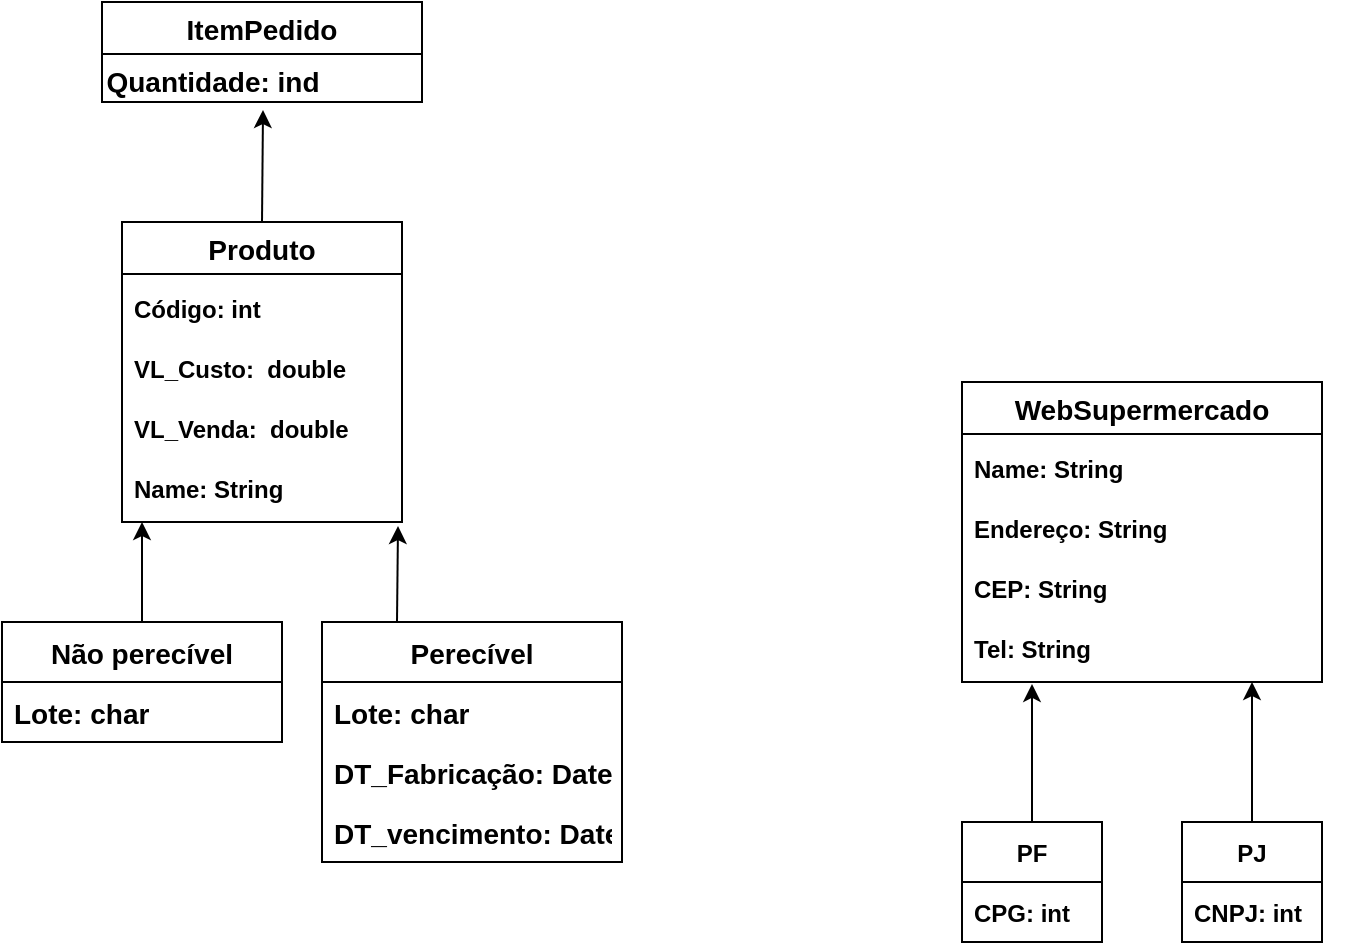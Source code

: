 <mxfile version="17.4.0" type="github"><diagram id="VSjbvk9HAhKkp6GiBZ0O" name="Page-1"><mxGraphModel dx="1729" dy="615" grid="1" gridSize="10" guides="1" tooltips="1" connect="1" arrows="1" fold="1" page="1" pageScale="1" pageWidth="827" pageHeight="1169" math="0" shadow="0"><root><mxCell id="0"/><mxCell id="1" parent="0"/><mxCell id="J3wJzkxK9QGcMXkooG4M-55" style="edgeStyle=elbowEdgeStyle;rounded=0;orthogonalLoop=1;jettySize=auto;html=1;exitX=0.5;exitY=0;exitDx=0;exitDy=0;fontFamily=Helvetica;fontSize=14;fontColor=default;startSize=26;" edge="1" parent="1" source="J3wJzkxK9QGcMXkooG4M-24" target="J3wJzkxK9QGcMXkooG4M-7"><mxGeometry relative="1" as="geometry"/></mxCell><mxCell id="J3wJzkxK9QGcMXkooG4M-24" value="PJ" style="swimlane;fontStyle=1;childLayout=stackLayout;horizontal=1;startSize=30;horizontalStack=0;resizeParent=1;resizeParentMax=0;resizeLast=0;collapsible=1;marginBottom=0;" vertex="1" parent="1"><mxGeometry x="500" y="1170" width="70" height="60" as="geometry"><mxRectangle x="130" y="510" width="50" height="30" as="alternateBounds"/></mxGeometry></mxCell><mxCell id="J3wJzkxK9QGcMXkooG4M-25" value="CNPJ: int" style="text;strokeColor=none;fillColor=none;align=left;verticalAlign=middle;spacingLeft=4;spacingRight=4;overflow=hidden;points=[[0,0.5],[1,0.5]];portConstraint=eastwest;rotatable=0;fontStyle=1" vertex="1" parent="J3wJzkxK9QGcMXkooG4M-24"><mxGeometry y="30" width="70" height="30" as="geometry"/></mxCell><mxCell id="J3wJzkxK9QGcMXkooG4M-53" style="edgeStyle=elbowEdgeStyle;rounded=0;orthogonalLoop=1;jettySize=auto;html=1;exitX=0.5;exitY=0;exitDx=0;exitDy=0;fontFamily=Helvetica;fontSize=14;fontColor=default;startSize=26;entryX=0.219;entryY=1.033;entryDx=0;entryDy=0;entryPerimeter=0;" edge="1" parent="1" source="J3wJzkxK9QGcMXkooG4M-28" target="J3wJzkxK9QGcMXkooG4M-7"><mxGeometry relative="1" as="geometry"><mxPoint x="425" y="1110" as="targetPoint"/></mxGeometry></mxCell><mxCell id="J3wJzkxK9QGcMXkooG4M-28" value="PF" style="swimlane;fontStyle=1;childLayout=stackLayout;horizontal=1;startSize=30;horizontalStack=0;resizeParent=1;resizeParentMax=0;resizeLast=0;collapsible=1;marginBottom=0;" vertex="1" parent="1"><mxGeometry x="390" y="1170" width="70" height="60" as="geometry"/></mxCell><mxCell id="J3wJzkxK9QGcMXkooG4M-29" value="CPG: int" style="text;strokeColor=none;fillColor=none;align=left;verticalAlign=middle;spacingLeft=4;spacingRight=4;overflow=hidden;points=[[0,0.5],[1,0.5]];portConstraint=eastwest;rotatable=0;fontStyle=1" vertex="1" parent="J3wJzkxK9QGcMXkooG4M-28"><mxGeometry y="30" width="70" height="30" as="geometry"/></mxCell><mxCell id="J3wJzkxK9QGcMXkooG4M-50" value="WebSupermercado" style="swimlane;fontFamily=Helvetica;fontSize=14;fontColor=default;startSize=26;strokeColor=default;fillColor=default;" vertex="1" parent="1"><mxGeometry x="390" y="950" width="180" height="150" as="geometry"/></mxCell><mxCell id="J3wJzkxK9QGcMXkooG4M-52" value="Name: String" style="text;strokeColor=none;fillColor=none;spacingLeft=4;spacingRight=4;overflow=hidden;rotatable=0;points=[[0,0.5],[1,0.5]];portConstraint=eastwest;fontSize=12;fontStyle=1" vertex="1" parent="J3wJzkxK9QGcMXkooG4M-50"><mxGeometry y="30" width="200" height="30" as="geometry"/></mxCell><mxCell id="J3wJzkxK9QGcMXkooG4M-7" value="Tel: String&#10; " style="text;strokeColor=none;fillColor=none;spacingLeft=4;spacingRight=4;overflow=hidden;rotatable=0;points=[[0,0.5],[1,0.5]];portConstraint=eastwest;fontSize=12;fontStyle=1" vertex="1" parent="J3wJzkxK9QGcMXkooG4M-50"><mxGeometry y="120" width="160" height="30" as="geometry"/></mxCell><mxCell id="J3wJzkxK9QGcMXkooG4M-51" value="Endereço: String" style="text;strokeColor=none;fillColor=none;spacingLeft=4;spacingRight=4;overflow=hidden;rotatable=0;points=[[0,0.5],[1,0.5]];portConstraint=eastwest;fontSize=12;fontStyle=1" vertex="1" parent="J3wJzkxK9QGcMXkooG4M-50"><mxGeometry y="60" width="160" height="30" as="geometry"/></mxCell><mxCell id="J3wJzkxK9QGcMXkooG4M-6" value="CEP: String" style="text;strokeColor=none;fillColor=none;spacingLeft=4;spacingRight=4;overflow=hidden;rotatable=0;points=[[0,0.5],[1,0.5]];portConstraint=eastwest;fontSize=12;fontStyle=1" vertex="1" parent="J3wJzkxK9QGcMXkooG4M-50"><mxGeometry y="90" width="200" height="30" as="geometry"/></mxCell><mxCell id="J3wJzkxK9QGcMXkooG4M-82" style="edgeStyle=elbowEdgeStyle;rounded=0;orthogonalLoop=1;jettySize=auto;html=1;exitX=0.5;exitY=0;exitDx=0;exitDy=0;entryX=0.718;entryY=1.2;entryDx=0;entryDy=0;entryPerimeter=0;fontFamily=Helvetica;fontSize=14;fontColor=default;startSize=26;" edge="1" parent="1" source="J3wJzkxK9QGcMXkooG4M-56" target="J3wJzkxK9QGcMXkooG4M-80"><mxGeometry relative="1" as="geometry"/></mxCell><mxCell id="J3wJzkxK9QGcMXkooG4M-56" value="Produto" style="swimlane;fontFamily=Helvetica;fontSize=14;fontColor=default;startSize=26;strokeColor=default;fillColor=default;" vertex="1" parent="1"><mxGeometry x="-30" y="870" width="140" height="150" as="geometry"/></mxCell><mxCell id="J3wJzkxK9QGcMXkooG4M-60" value="Código: int" style="text;strokeColor=none;fillColor=none;spacingLeft=4;spacingRight=4;overflow=hidden;rotatable=0;points=[[0,0.5],[1,0.5]];portConstraint=eastwest;fontSize=12;fontStyle=1" vertex="1" parent="J3wJzkxK9QGcMXkooG4M-56"><mxGeometry y="30" width="200" height="30" as="geometry"/></mxCell><mxCell id="J3wJzkxK9QGcMXkooG4M-59" value="VL_Custo:  double" style="text;strokeColor=none;fillColor=none;spacingLeft=4;spacingRight=4;overflow=hidden;rotatable=0;points=[[0,0.5],[1,0.5]];portConstraint=eastwest;fontSize=12;fontStyle=1" vertex="1" parent="J3wJzkxK9QGcMXkooG4M-56"><mxGeometry y="60" width="200" height="30" as="geometry"/></mxCell><mxCell id="J3wJzkxK9QGcMXkooG4M-58" value="VL_Venda:  double" style="text;strokeColor=none;fillColor=none;spacingLeft=4;spacingRight=4;overflow=hidden;rotatable=0;points=[[0,0.5],[1,0.5]];portConstraint=eastwest;fontSize=12;fontStyle=1" vertex="1" parent="J3wJzkxK9QGcMXkooG4M-56"><mxGeometry y="90" width="200" height="30" as="geometry"/></mxCell><mxCell id="J3wJzkxK9QGcMXkooG4M-57" value="Name: String" style="text;strokeColor=none;fillColor=none;spacingLeft=4;spacingRight=4;overflow=hidden;rotatable=0;points=[[0,0.5],[1,0.5]];portConstraint=eastwest;fontSize=12;fontStyle=1" vertex="1" parent="J3wJzkxK9QGcMXkooG4M-56"><mxGeometry y="120" width="200" height="30" as="geometry"/></mxCell><mxCell id="J3wJzkxK9QGcMXkooG4M-78" style="edgeStyle=elbowEdgeStyle;rounded=0;orthogonalLoop=1;jettySize=auto;html=1;exitX=0.5;exitY=0;exitDx=0;exitDy=0;fontFamily=Helvetica;fontSize=14;fontColor=default;startSize=26;" edge="1" parent="1" source="J3wJzkxK9QGcMXkooG4M-61" target="J3wJzkxK9QGcMXkooG4M-57"><mxGeometry relative="1" as="geometry"/></mxCell><mxCell id="J3wJzkxK9QGcMXkooG4M-61" value="Não perecível" style="swimlane;fontStyle=1;childLayout=stackLayout;horizontal=1;startSize=30;horizontalStack=0;resizeParent=1;resizeParentMax=0;resizeLast=0;collapsible=1;marginBottom=0;fontFamily=Helvetica;fontSize=14;fontColor=default;strokeColor=default;fillColor=default;" vertex="1" parent="1"><mxGeometry x="-90" y="1070" width="140" height="60" as="geometry"/></mxCell><mxCell id="J3wJzkxK9QGcMXkooG4M-62" value="Lote: char" style="text;strokeColor=none;fillColor=none;align=left;verticalAlign=middle;spacingLeft=4;spacingRight=4;overflow=hidden;points=[[0,0.5],[1,0.5]];portConstraint=eastwest;rotatable=0;fontFamily=Helvetica;fontSize=14;fontColor=default;startSize=26;fontStyle=1" vertex="1" parent="J3wJzkxK9QGcMXkooG4M-61"><mxGeometry y="30" width="140" height="30" as="geometry"/></mxCell><mxCell id="J3wJzkxK9QGcMXkooG4M-77" style="edgeStyle=elbowEdgeStyle;rounded=0;orthogonalLoop=1;jettySize=auto;html=1;exitX=0.25;exitY=0;exitDx=0;exitDy=0;entryX=0.69;entryY=1.067;entryDx=0;entryDy=0;entryPerimeter=0;fontFamily=Helvetica;fontSize=14;fontColor=default;startSize=26;" edge="1" parent="1" source="J3wJzkxK9QGcMXkooG4M-65" target="J3wJzkxK9QGcMXkooG4M-57"><mxGeometry relative="1" as="geometry"/></mxCell><mxCell id="J3wJzkxK9QGcMXkooG4M-65" value="Perecível" style="swimlane;fontStyle=1;childLayout=stackLayout;horizontal=1;startSize=30;horizontalStack=0;resizeParent=1;resizeParentMax=0;resizeLast=0;collapsible=1;marginBottom=0;fontFamily=Helvetica;fontSize=14;fontColor=default;strokeColor=default;fillColor=default;" vertex="1" parent="1"><mxGeometry x="70" y="1070" width="150" height="120" as="geometry"/></mxCell><mxCell id="J3wJzkxK9QGcMXkooG4M-66" value="Lote: char" style="text;strokeColor=none;fillColor=none;align=left;verticalAlign=middle;spacingLeft=4;spacingRight=4;overflow=hidden;points=[[0,0.5],[1,0.5]];portConstraint=eastwest;rotatable=0;fontFamily=Helvetica;fontSize=14;fontColor=default;startSize=26;fontStyle=1" vertex="1" parent="J3wJzkxK9QGcMXkooG4M-65"><mxGeometry y="30" width="150" height="30" as="geometry"/></mxCell><mxCell id="J3wJzkxK9QGcMXkooG4M-67" value="DT_Fabricação: Date" style="text;strokeColor=none;fillColor=none;align=left;verticalAlign=middle;spacingLeft=4;spacingRight=4;overflow=hidden;points=[[0,0.5],[1,0.5]];portConstraint=eastwest;rotatable=0;fontFamily=Helvetica;fontSize=14;fontColor=default;startSize=26;fontStyle=1" vertex="1" parent="J3wJzkxK9QGcMXkooG4M-65"><mxGeometry y="60" width="150" height="30" as="geometry"/></mxCell><mxCell id="J3wJzkxK9QGcMXkooG4M-68" value="DT_vencimento: Date" style="text;strokeColor=none;fillColor=none;align=left;verticalAlign=middle;spacingLeft=4;spacingRight=4;overflow=hidden;points=[[0,0.5],[1,0.5]];portConstraint=eastwest;rotatable=0;fontFamily=Helvetica;fontSize=14;fontColor=default;startSize=26;fontStyle=1" vertex="1" parent="J3wJzkxK9QGcMXkooG4M-65"><mxGeometry y="90" width="150" height="30" as="geometry"/></mxCell><mxCell id="J3wJzkxK9QGcMXkooG4M-79" value="ItemPedido" style="swimlane;fontFamily=Helvetica;fontSize=14;fontColor=default;startSize=26;strokeColor=default;fillColor=default;" vertex="1" parent="1"><mxGeometry x="-40" y="760" width="160" height="50" as="geometry"/></mxCell><mxCell id="J3wJzkxK9QGcMXkooG4M-80" value="Quantidade: ind" style="text;html=1;align=center;verticalAlign=middle;resizable=0;points=[];autosize=1;strokeColor=none;fillColor=none;fontSize=14;fontFamily=Helvetica;fontColor=default;fontStyle=1" vertex="1" parent="J3wJzkxK9QGcMXkooG4M-79"><mxGeometry x="-5" y="30" width="120" height="20" as="geometry"/></mxCell></root></mxGraphModel></diagram></mxfile>